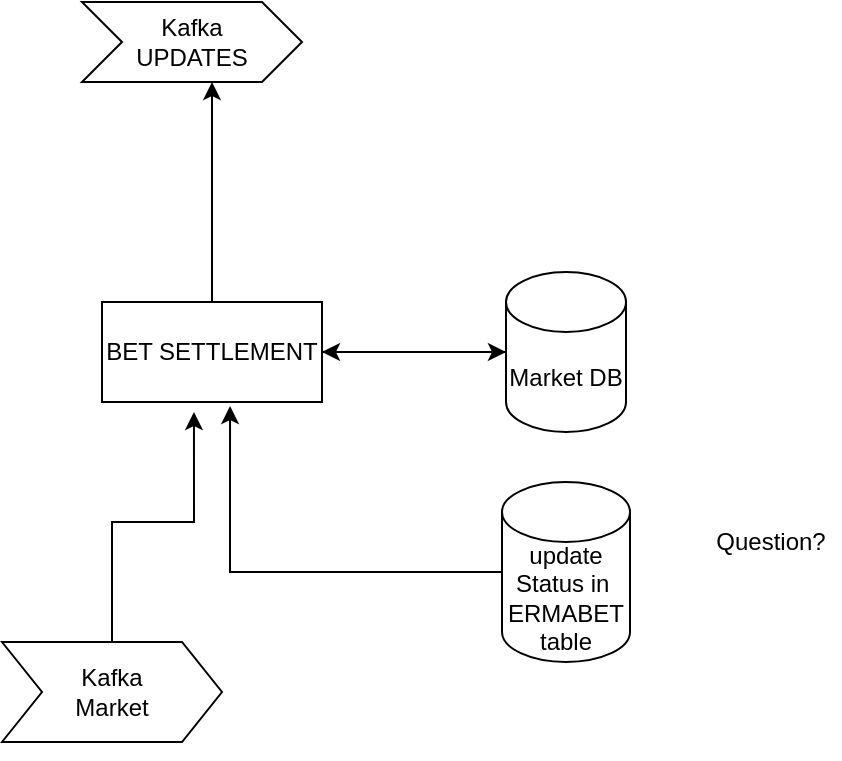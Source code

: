 <mxfile version="15.3.0" type="github">
  <diagram id="C5RBs43oDa-KdzZeNtuy" name="Page-1">
    <mxGraphModel dx="868" dy="450" grid="1" gridSize="10" guides="1" tooltips="1" connect="1" arrows="1" fold="1" page="1" pageScale="1" pageWidth="827" pageHeight="1169" math="0" shadow="0">
      <root>
        <mxCell id="WIyWlLk6GJQsqaUBKTNV-0" />
        <mxCell id="WIyWlLk6GJQsqaUBKTNV-1" parent="WIyWlLk6GJQsqaUBKTNV-0" />
        <mxCell id="3EXtwgkX76FHoA2zj7Xh-24" style="edgeStyle=orthogonalEdgeStyle;rounded=0;orthogonalLoop=1;jettySize=auto;html=1;entryX=0;entryY=0.5;entryDx=0;entryDy=0;entryPerimeter=0;" edge="1" parent="WIyWlLk6GJQsqaUBKTNV-1" source="3EXtwgkX76FHoA2zj7Xh-2" target="3EXtwgkX76FHoA2zj7Xh-11">
          <mxGeometry relative="1" as="geometry">
            <mxPoint x="230" y="215" as="targetPoint" />
          </mxGeometry>
        </mxCell>
        <mxCell id="3EXtwgkX76FHoA2zj7Xh-38" style="edgeStyle=orthogonalEdgeStyle;rounded=0;orthogonalLoop=1;jettySize=auto;html=1;" edge="1" parent="WIyWlLk6GJQsqaUBKTNV-1" source="3EXtwgkX76FHoA2zj7Xh-2">
          <mxGeometry relative="1" as="geometry">
            <mxPoint x="135" y="80" as="targetPoint" />
          </mxGeometry>
        </mxCell>
        <mxCell id="3EXtwgkX76FHoA2zj7Xh-2" value="BET SETTLEMENT" style="rounded=0;whiteSpace=wrap;html=1;" vertex="1" parent="WIyWlLk6GJQsqaUBKTNV-1">
          <mxGeometry x="80" y="190" width="110" height="50" as="geometry" />
        </mxCell>
        <mxCell id="3EXtwgkX76FHoA2zj7Xh-23" style="edgeStyle=orthogonalEdgeStyle;rounded=0;orthogonalLoop=1;jettySize=auto;html=1;entryX=1;entryY=0.5;entryDx=0;entryDy=0;" edge="1" parent="WIyWlLk6GJQsqaUBKTNV-1" source="3EXtwgkX76FHoA2zj7Xh-11" target="3EXtwgkX76FHoA2zj7Xh-2">
          <mxGeometry relative="1" as="geometry" />
        </mxCell>
        <mxCell id="3EXtwgkX76FHoA2zj7Xh-11" value="Market DB" style="shape=cylinder3;whiteSpace=wrap;html=1;boundedLbl=1;backgroundOutline=1;size=15;" vertex="1" parent="WIyWlLk6GJQsqaUBKTNV-1">
          <mxGeometry x="282" y="175" width="60" height="80" as="geometry" />
        </mxCell>
        <mxCell id="3EXtwgkX76FHoA2zj7Xh-28" style="edgeStyle=orthogonalEdgeStyle;rounded=0;orthogonalLoop=1;jettySize=auto;html=1;entryX=0.582;entryY=1.04;entryDx=0;entryDy=0;entryPerimeter=0;" edge="1" parent="WIyWlLk6GJQsqaUBKTNV-1" source="3EXtwgkX76FHoA2zj7Xh-17" target="3EXtwgkX76FHoA2zj7Xh-2">
          <mxGeometry relative="1" as="geometry" />
        </mxCell>
        <mxCell id="3EXtwgkX76FHoA2zj7Xh-17" value="update Status in&amp;nbsp; ERMABET table" style="shape=cylinder3;whiteSpace=wrap;html=1;boundedLbl=1;backgroundOutline=1;size=15;" vertex="1" parent="WIyWlLk6GJQsqaUBKTNV-1">
          <mxGeometry x="280" y="280" width="64" height="90" as="geometry" />
        </mxCell>
        <mxCell id="3EXtwgkX76FHoA2zj7Xh-20" value="Question?" style="text;html=1;align=center;verticalAlign=middle;resizable=0;points=[];autosize=1;strokeColor=none;fillColor=none;" vertex="1" parent="WIyWlLk6GJQsqaUBKTNV-1">
          <mxGeometry x="379" y="300" width="70" height="20" as="geometry" />
        </mxCell>
        <mxCell id="3EXtwgkX76FHoA2zj7Xh-35" style="edgeStyle=orthogonalEdgeStyle;rounded=0;orthogonalLoop=1;jettySize=auto;html=1;entryX=0.418;entryY=1.1;entryDx=0;entryDy=0;entryPerimeter=0;" edge="1" parent="WIyWlLk6GJQsqaUBKTNV-1" source="3EXtwgkX76FHoA2zj7Xh-34" target="3EXtwgkX76FHoA2zj7Xh-2">
          <mxGeometry relative="1" as="geometry" />
        </mxCell>
        <mxCell id="3EXtwgkX76FHoA2zj7Xh-34" value="Kafka&lt;br&gt;Market" style="shape=step;perimeter=stepPerimeter;whiteSpace=wrap;html=1;fixedSize=1;" vertex="1" parent="WIyWlLk6GJQsqaUBKTNV-1">
          <mxGeometry x="30" y="360" width="110" height="50" as="geometry" />
        </mxCell>
        <mxCell id="3EXtwgkX76FHoA2zj7Xh-36" value="Kafka&lt;br&gt;UPDATES" style="shape=step;perimeter=stepPerimeter;whiteSpace=wrap;html=1;fixedSize=1;" vertex="1" parent="WIyWlLk6GJQsqaUBKTNV-1">
          <mxGeometry x="70" y="40" width="110" height="40" as="geometry" />
        </mxCell>
        <mxCell id="3EXtwgkX76FHoA2zj7Xh-39" style="edgeStyle=orthogonalEdgeStyle;rounded=0;orthogonalLoop=1;jettySize=auto;html=1;exitX=0.5;exitY=1;exitDx=0;exitDy=0;" edge="1" parent="WIyWlLk6GJQsqaUBKTNV-1" source="3EXtwgkX76FHoA2zj7Xh-34" target="3EXtwgkX76FHoA2zj7Xh-34">
          <mxGeometry relative="1" as="geometry" />
        </mxCell>
        <mxCell id="3EXtwgkX76FHoA2zj7Xh-40" style="edgeStyle=orthogonalEdgeStyle;rounded=0;orthogonalLoop=1;jettySize=auto;html=1;exitX=0.5;exitY=1;exitDx=0;exitDy=0;exitPerimeter=0;" edge="1" parent="WIyWlLk6GJQsqaUBKTNV-1" source="3EXtwgkX76FHoA2zj7Xh-17" target="3EXtwgkX76FHoA2zj7Xh-17">
          <mxGeometry relative="1" as="geometry" />
        </mxCell>
      </root>
    </mxGraphModel>
  </diagram>
</mxfile>
